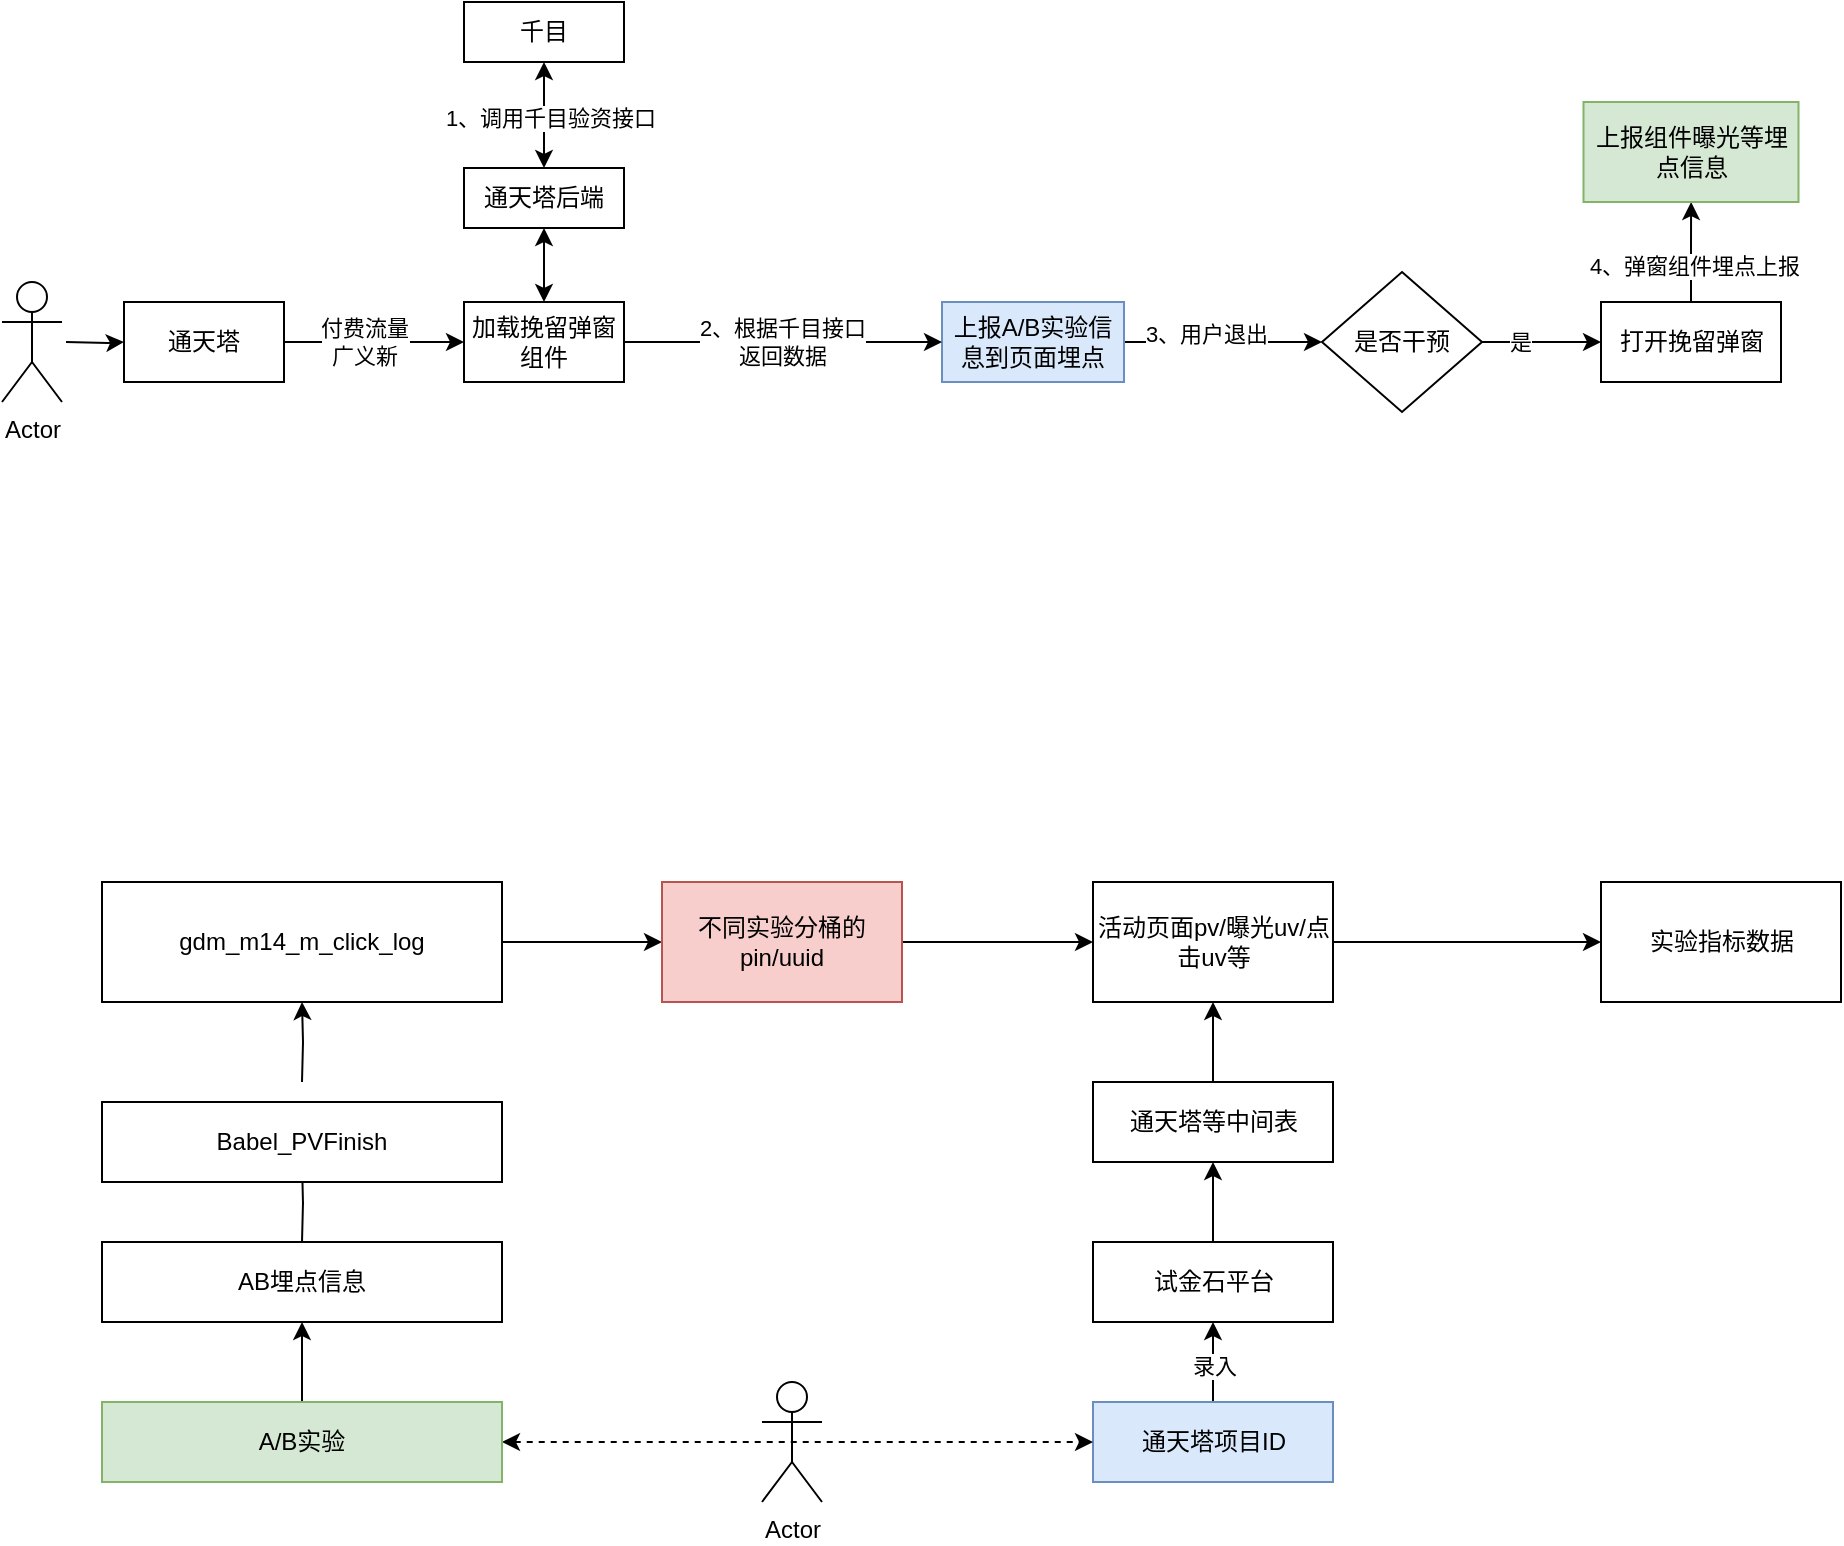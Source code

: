 <mxfile version="20.7.4" type="github">
  <diagram id="tU3NdO-Y4EInyNlEHVPN" name="第 1 页">
    <mxGraphModel dx="1739" dy="786" grid="1" gridSize="10" guides="1" tooltips="1" connect="1" arrows="1" fold="1" page="0" pageScale="1" pageWidth="827" pageHeight="1169" math="0" shadow="0">
      <root>
        <mxCell id="0" />
        <mxCell id="1" parent="0" />
        <mxCell id="geLESezv__AxwEPoky8h-3" value="" style="edgeStyle=orthogonalEdgeStyle;rounded=0;orthogonalLoop=1;jettySize=auto;html=1;" parent="1" target="geLESezv__AxwEPoky8h-2" edge="1">
          <mxGeometry relative="1" as="geometry">
            <mxPoint x="-38" y="270" as="sourcePoint" />
          </mxGeometry>
        </mxCell>
        <mxCell id="geLESezv__AxwEPoky8h-1" value="Actor" style="shape=umlActor;verticalLabelPosition=bottom;verticalAlign=top;html=1;outlineConnect=0;" parent="1" vertex="1">
          <mxGeometry x="-70" y="240" width="30" height="60" as="geometry" />
        </mxCell>
        <mxCell id="geLESezv__AxwEPoky8h-27" value="" style="edgeStyle=orthogonalEdgeStyle;rounded=0;orthogonalLoop=1;jettySize=auto;html=1;" parent="1" source="geLESezv__AxwEPoky8h-2" target="geLESezv__AxwEPoky8h-26" edge="1">
          <mxGeometry relative="1" as="geometry" />
        </mxCell>
        <mxCell id="geLESezv__AxwEPoky8h-28" value="付费流量&lt;br&gt;广义新" style="edgeLabel;html=1;align=center;verticalAlign=middle;resizable=0;points=[];" parent="geLESezv__AxwEPoky8h-27" vertex="1" connectable="0">
          <mxGeometry x="0.094" y="3" relative="1" as="geometry">
            <mxPoint x="-9" y="3" as="offset" />
          </mxGeometry>
        </mxCell>
        <mxCell id="geLESezv__AxwEPoky8h-2" value="通天塔" style="rounded=0;whiteSpace=wrap;html=1;" parent="1" vertex="1">
          <mxGeometry x="-9" y="250" width="80" height="40" as="geometry" />
        </mxCell>
        <mxCell id="geLESezv__AxwEPoky8h-15" value="" style="edgeStyle=orthogonalEdgeStyle;rounded=0;orthogonalLoop=1;jettySize=auto;html=1;entryX=0;entryY=0.5;entryDx=0;entryDy=0;" parent="1" source="geLESezv__AxwEPoky8h-7" target="geLESezv__AxwEPoky8h-18" edge="1">
          <mxGeometry relative="1" as="geometry">
            <mxPoint x="550" y="270" as="targetPoint" />
          </mxGeometry>
        </mxCell>
        <mxCell id="geLESezv__AxwEPoky8h-16" value="3、用户退出" style="edgeLabel;html=1;align=center;verticalAlign=middle;resizable=0;points=[];" parent="geLESezv__AxwEPoky8h-15" vertex="1" connectable="0">
          <mxGeometry x="-0.167" y="4" relative="1" as="geometry">
            <mxPoint as="offset" />
          </mxGeometry>
        </mxCell>
        <mxCell id="geLESezv__AxwEPoky8h-7" value="上报A/B实验信息到页面埋点" style="rounded=0;whiteSpace=wrap;html=1;fillColor=#dae8fc;strokeColor=#6c8ebf;" parent="1" vertex="1">
          <mxGeometry x="400" y="250" width="91" height="40" as="geometry" />
        </mxCell>
        <mxCell id="geLESezv__AxwEPoky8h-20" value="" style="edgeStyle=orthogonalEdgeStyle;rounded=0;orthogonalLoop=1;jettySize=auto;html=1;exitX=1;exitY=0.5;exitDx=0;exitDy=0;" parent="1" source="geLESezv__AxwEPoky8h-18" target="geLESezv__AxwEPoky8h-19" edge="1">
          <mxGeometry relative="1" as="geometry">
            <mxPoint x="680" y="270" as="sourcePoint" />
          </mxGeometry>
        </mxCell>
        <mxCell id="geLESezv__AxwEPoky8h-21" value="是" style="edgeLabel;html=1;align=center;verticalAlign=middle;resizable=0;points=[];" parent="geLESezv__AxwEPoky8h-20" vertex="1" connectable="0">
          <mxGeometry x="-0.367" relative="1" as="geometry">
            <mxPoint as="offset" />
          </mxGeometry>
        </mxCell>
        <mxCell id="geLESezv__AxwEPoky8h-18" value="是否干预" style="rhombus;whiteSpace=wrap;html=1;" parent="1" vertex="1">
          <mxGeometry x="590" y="235" width="80" height="70" as="geometry" />
        </mxCell>
        <mxCell id="geLESezv__AxwEPoky8h-23" value="" style="edgeStyle=orthogonalEdgeStyle;rounded=0;orthogonalLoop=1;jettySize=auto;html=1;" parent="1" source="geLESezv__AxwEPoky8h-19" target="geLESezv__AxwEPoky8h-22" edge="1">
          <mxGeometry relative="1" as="geometry" />
        </mxCell>
        <mxCell id="geLESezv__AxwEPoky8h-24" value="4、弹窗组件埋点上报" style="edgeLabel;html=1;align=center;verticalAlign=middle;resizable=0;points=[];" parent="geLESezv__AxwEPoky8h-23" vertex="1" connectable="0">
          <mxGeometry x="-0.262" y="-1" relative="1" as="geometry">
            <mxPoint as="offset" />
          </mxGeometry>
        </mxCell>
        <mxCell id="geLESezv__AxwEPoky8h-19" value="打开挽留弹窗" style="whiteSpace=wrap;html=1;" parent="1" vertex="1">
          <mxGeometry x="729.5" y="250" width="90" height="40" as="geometry" />
        </mxCell>
        <mxCell id="geLESezv__AxwEPoky8h-22" value="上报组件曝光等埋点信息" style="whiteSpace=wrap;html=1;fillColor=#d5e8d4;strokeColor=#82b366;" parent="1" vertex="1">
          <mxGeometry x="720.75" y="150" width="107.5" height="50" as="geometry" />
        </mxCell>
        <mxCell id="geLESezv__AxwEPoky8h-30" value="" style="edgeStyle=orthogonalEdgeStyle;rounded=0;orthogonalLoop=1;jettySize=auto;html=1;startArrow=classic;startFill=1;" parent="1" source="geLESezv__AxwEPoky8h-26" target="geLESezv__AxwEPoky8h-29" edge="1">
          <mxGeometry relative="1" as="geometry" />
        </mxCell>
        <mxCell id="geLESezv__AxwEPoky8h-36" value="" style="edgeStyle=orthogonalEdgeStyle;rounded=0;orthogonalLoop=1;jettySize=auto;html=1;" parent="1" source="geLESezv__AxwEPoky8h-26" target="geLESezv__AxwEPoky8h-7" edge="1">
          <mxGeometry relative="1" as="geometry" />
        </mxCell>
        <mxCell id="geLESezv__AxwEPoky8h-37" value="2、根据千目接口&lt;br style=&quot;border-color: var(--border-color);&quot;&gt;返回数据" style="edgeLabel;html=1;align=center;verticalAlign=middle;resizable=0;points=[];" parent="geLESezv__AxwEPoky8h-36" vertex="1" connectable="0">
          <mxGeometry x="-0.22" y="-1" relative="1" as="geometry">
            <mxPoint x="17" y="-1" as="offset" />
          </mxGeometry>
        </mxCell>
        <mxCell id="geLESezv__AxwEPoky8h-26" value="加载挽留弹窗组件" style="rounded=0;whiteSpace=wrap;html=1;" parent="1" vertex="1">
          <mxGeometry x="161" y="250" width="80" height="40" as="geometry" />
        </mxCell>
        <mxCell id="geLESezv__AxwEPoky8h-34" value="" style="edgeStyle=orthogonalEdgeStyle;rounded=0;orthogonalLoop=1;jettySize=auto;html=1;startArrow=classic;startFill=1;" parent="1" source="geLESezv__AxwEPoky8h-29" target="geLESezv__AxwEPoky8h-33" edge="1">
          <mxGeometry relative="1" as="geometry" />
        </mxCell>
        <mxCell id="geLESezv__AxwEPoky8h-35" value="1、调用千目验资接口" style="edgeLabel;html=1;align=center;verticalAlign=middle;resizable=0;points=[];" parent="geLESezv__AxwEPoky8h-34" vertex="1" connectable="0">
          <mxGeometry x="-0.033" y="-3" relative="1" as="geometry">
            <mxPoint as="offset" />
          </mxGeometry>
        </mxCell>
        <mxCell id="geLESezv__AxwEPoky8h-29" value="通天塔后端" style="rounded=0;whiteSpace=wrap;html=1;" parent="1" vertex="1">
          <mxGeometry x="161" y="183" width="80" height="30" as="geometry" />
        </mxCell>
        <mxCell id="geLESezv__AxwEPoky8h-33" value="千目" style="rounded=0;whiteSpace=wrap;html=1;" parent="1" vertex="1">
          <mxGeometry x="161" y="100" width="80" height="30" as="geometry" />
        </mxCell>
        <mxCell id="5Rg2fetcnfwRAlsVNBfH-9" style="edgeStyle=orthogonalEdgeStyle;rounded=0;orthogonalLoop=1;jettySize=auto;html=1;" parent="1" source="5Rg2fetcnfwRAlsVNBfH-1" edge="1">
          <mxGeometry relative="1" as="geometry">
            <mxPoint x="260" y="570" as="targetPoint" />
          </mxGeometry>
        </mxCell>
        <mxCell id="5Rg2fetcnfwRAlsVNBfH-1" value="gdm_m14_m_click_log" style="rounded=0;whiteSpace=wrap;html=1;" parent="1" vertex="1">
          <mxGeometry x="-20" y="540" width="200" height="60" as="geometry" />
        </mxCell>
        <mxCell id="5Rg2fetcnfwRAlsVNBfH-7" value="" style="edgeStyle=orthogonalEdgeStyle;rounded=0;orthogonalLoop=1;jettySize=auto;html=1;" parent="1" target="5Rg2fetcnfwRAlsVNBfH-1" edge="1">
          <mxGeometry relative="1" as="geometry">
            <mxPoint x="80" y="640" as="sourcePoint" />
          </mxGeometry>
        </mxCell>
        <mxCell id="5Rg2fetcnfwRAlsVNBfH-8" value="" style="edgeStyle=orthogonalEdgeStyle;rounded=0;orthogonalLoop=1;jettySize=auto;html=1;" parent="1" edge="1">
          <mxGeometry relative="1" as="geometry">
            <mxPoint x="80" y="720" as="sourcePoint" />
            <mxPoint x="80" y="680" as="targetPoint" />
          </mxGeometry>
        </mxCell>
        <mxCell id="5Rg2fetcnfwRAlsVNBfH-12" style="edgeStyle=orthogonalEdgeStyle;rounded=0;orthogonalLoop=1;jettySize=auto;html=1;entryX=0;entryY=0.5;entryDx=0;entryDy=0;" parent="1" source="5Rg2fetcnfwRAlsVNBfH-10" target="5Rg2fetcnfwRAlsVNBfH-11" edge="1">
          <mxGeometry relative="1" as="geometry" />
        </mxCell>
        <mxCell id="5Rg2fetcnfwRAlsVNBfH-10" value="不同实验分桶的pin/uuid" style="rounded=0;whiteSpace=wrap;html=1;fillColor=#f8cecc;strokeColor=#b85450;" parent="1" vertex="1">
          <mxGeometry x="260" y="540" width="120" height="60" as="geometry" />
        </mxCell>
        <mxCell id="5Rg2fetcnfwRAlsVNBfH-21" style="edgeStyle=orthogonalEdgeStyle;rounded=0;orthogonalLoop=1;jettySize=auto;html=1;" parent="1" source="5Rg2fetcnfwRAlsVNBfH-11" target="5Rg2fetcnfwRAlsVNBfH-22" edge="1">
          <mxGeometry relative="1" as="geometry">
            <mxPoint x="660" y="570" as="targetPoint" />
          </mxGeometry>
        </mxCell>
        <mxCell id="5Rg2fetcnfwRAlsVNBfH-11" value="活动页面pv/曝光uv/点击uv等" style="rounded=0;whiteSpace=wrap;html=1;" parent="1" vertex="1">
          <mxGeometry x="475.5" y="540" width="120" height="60" as="geometry" />
        </mxCell>
        <mxCell id="5Rg2fetcnfwRAlsVNBfH-15" value="Babel_PVFinish" style="rounded=0;whiteSpace=wrap;html=1;" parent="1" vertex="1">
          <mxGeometry x="-20" y="650" width="200" height="40" as="geometry" />
        </mxCell>
        <mxCell id="5Rg2fetcnfwRAlsVNBfH-16" value="AB埋点信息" style="rounded=0;whiteSpace=wrap;html=1;" parent="1" vertex="1">
          <mxGeometry x="-20" y="720" width="200" height="40" as="geometry" />
        </mxCell>
        <mxCell id="5Rg2fetcnfwRAlsVNBfH-43" value="" style="edgeStyle=none;rounded=0;orthogonalLoop=1;jettySize=auto;html=1;startArrow=none;startFill=0;" parent="1" source="5Rg2fetcnfwRAlsVNBfH-17" target="5Rg2fetcnfwRAlsVNBfH-35" edge="1">
          <mxGeometry relative="1" as="geometry" />
        </mxCell>
        <mxCell id="5Rg2fetcnfwRAlsVNBfH-17" value="试金石平台" style="rounded=0;whiteSpace=wrap;html=1;" parent="1" vertex="1">
          <mxGeometry x="475.5" y="720" width="120" height="40" as="geometry" />
        </mxCell>
        <mxCell id="5Rg2fetcnfwRAlsVNBfH-26" value="" style="edgeStyle=orthogonalEdgeStyle;rounded=0;orthogonalLoop=1;jettySize=auto;html=1;" parent="1" source="5Rg2fetcnfwRAlsVNBfH-18" target="5Rg2fetcnfwRAlsVNBfH-17" edge="1">
          <mxGeometry relative="1" as="geometry" />
        </mxCell>
        <mxCell id="IoTLMKOI9Jm8SQ5aogrg-7" value="录入" style="edgeLabel;html=1;align=center;verticalAlign=middle;resizable=0;points=[];" vertex="1" connectable="0" parent="5Rg2fetcnfwRAlsVNBfH-26">
          <mxGeometry x="0.52" relative="1" as="geometry">
            <mxPoint y="12" as="offset" />
          </mxGeometry>
        </mxCell>
        <mxCell id="5Rg2fetcnfwRAlsVNBfH-18" value="通天塔项目ID" style="rounded=0;whiteSpace=wrap;html=1;fillColor=#dae8fc;strokeColor=#6c8ebf;" parent="1" vertex="1">
          <mxGeometry x="475.5" y="800" width="120" height="40" as="geometry" />
        </mxCell>
        <mxCell id="5Rg2fetcnfwRAlsVNBfH-22" value="实验指标数据" style="rounded=0;whiteSpace=wrap;html=1;" parent="1" vertex="1">
          <mxGeometry x="729.5" y="540" width="120" height="60" as="geometry" />
        </mxCell>
        <mxCell id="5Rg2fetcnfwRAlsVNBfH-24" value="" style="edgeStyle=orthogonalEdgeStyle;rounded=0;orthogonalLoop=1;jettySize=auto;html=1;" parent="1" source="5Rg2fetcnfwRAlsVNBfH-23" target="5Rg2fetcnfwRAlsVNBfH-16" edge="1">
          <mxGeometry relative="1" as="geometry" />
        </mxCell>
        <mxCell id="5Rg2fetcnfwRAlsVNBfH-27" style="edgeStyle=entityRelationEdgeStyle;rounded=0;orthogonalLoop=1;jettySize=auto;html=1;exitX=1;exitY=0.5;exitDx=0;exitDy=0;entryX=0;entryY=0.5;entryDx=0;entryDy=0;dashed=1;startArrow=classic;startFill=1;" parent="1" source="5Rg2fetcnfwRAlsVNBfH-23" target="5Rg2fetcnfwRAlsVNBfH-18" edge="1">
          <mxGeometry relative="1" as="geometry" />
        </mxCell>
        <mxCell id="IoTLMKOI9Jm8SQ5aogrg-10" value="&lt;span style=&quot;color: rgba(0, 0, 0, 0); font-family: monospace; font-size: 0px; text-align: start;&quot;&gt;%3CmxGraphModel%3E%3Croot%3E%3CmxCell%20id%3D%220%22%2F%3E%3CmxCell%20id%3D%221%22%20parent%3D%220%22%2F%3E%3CmxCell%20id%3D%222%22%20value%3D%22%22%20style%3D%22shape%3DumlActor%3BverticalLabelPosition%3Dbottom%3BverticalAlign%3Dtop%3Bhtml%3D1%3BoutlineConnect%3D0%3B%22%20vertex%3D%221%22%20parent%3D%221%22%3E%3CmxGeometry%20x%3D%22311%22%20y%3D%22790%22%20width%3D%2230%22%20height%3D%2260%22%20as%3D%22geometry%22%2F%3E%3C%2FmxCell%3E%3C%2Froot%3E%3C%2FmxGraphModel%3E&lt;/span&gt;" style="edgeLabel;html=1;align=center;verticalAlign=middle;resizable=0;points=[];" vertex="1" connectable="0" parent="5Rg2fetcnfwRAlsVNBfH-27">
          <mxGeometry x="-0.046" y="3" relative="1" as="geometry">
            <mxPoint as="offset" />
          </mxGeometry>
        </mxCell>
        <mxCell id="5Rg2fetcnfwRAlsVNBfH-23" value="A/B实验" style="rounded=0;whiteSpace=wrap;html=1;fillColor=#d5e8d4;strokeColor=#82b366;" parent="1" vertex="1">
          <mxGeometry x="-20" y="800" width="200" height="40" as="geometry" />
        </mxCell>
        <mxCell id="5Rg2fetcnfwRAlsVNBfH-44" value="" style="edgeStyle=none;rounded=0;orthogonalLoop=1;jettySize=auto;html=1;startArrow=none;startFill=0;" parent="1" source="5Rg2fetcnfwRAlsVNBfH-35" target="5Rg2fetcnfwRAlsVNBfH-11" edge="1">
          <mxGeometry relative="1" as="geometry" />
        </mxCell>
        <mxCell id="5Rg2fetcnfwRAlsVNBfH-35" value="通天塔等中间表" style="rounded=0;whiteSpace=wrap;html=1;" parent="1" vertex="1">
          <mxGeometry x="475.5" y="640" width="120" height="40" as="geometry" />
        </mxCell>
        <mxCell id="IoTLMKOI9Jm8SQ5aogrg-11" value="Actor" style="shape=umlActor;verticalLabelPosition=bottom;verticalAlign=top;html=1;" vertex="1" parent="1">
          <mxGeometry x="310" y="790" width="30" height="60" as="geometry" />
        </mxCell>
      </root>
    </mxGraphModel>
  </diagram>
</mxfile>
